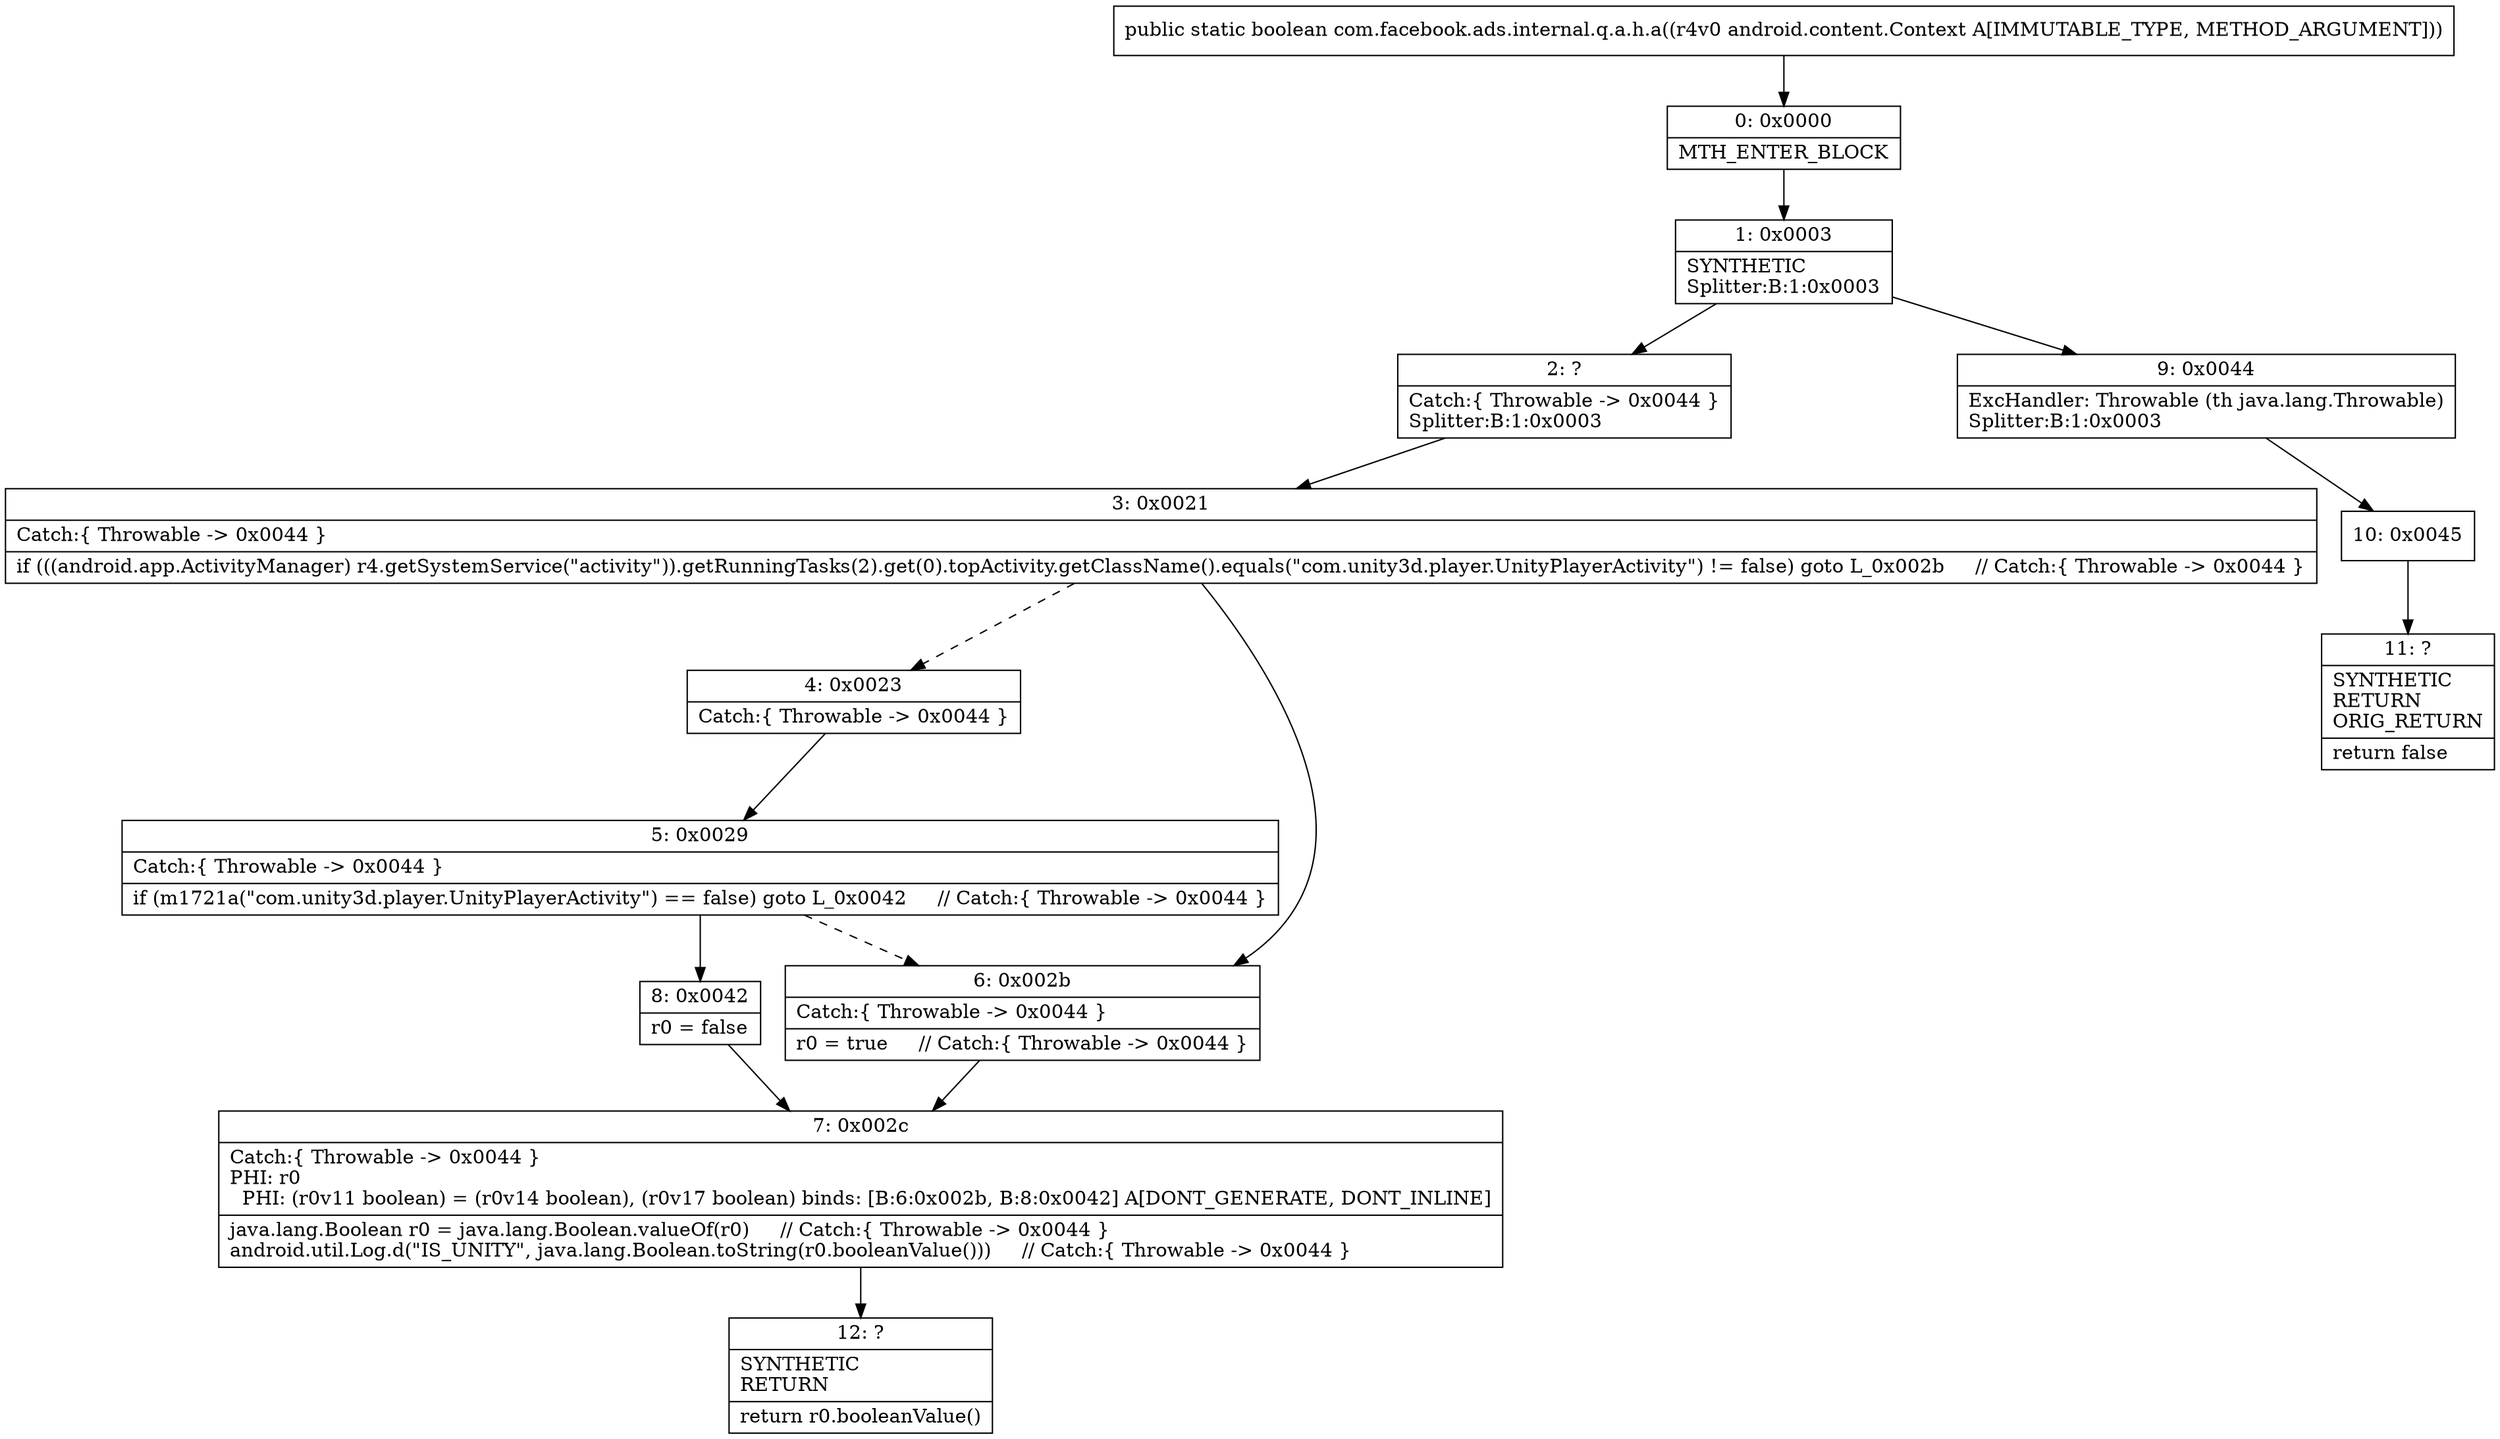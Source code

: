 digraph "CFG forcom.facebook.ads.internal.q.a.h.a(Landroid\/content\/Context;)Z" {
Node_0 [shape=record,label="{0\:\ 0x0000|MTH_ENTER_BLOCK\l}"];
Node_1 [shape=record,label="{1\:\ 0x0003|SYNTHETIC\lSplitter:B:1:0x0003\l}"];
Node_2 [shape=record,label="{2\:\ ?|Catch:\{ Throwable \-\> 0x0044 \}\lSplitter:B:1:0x0003\l}"];
Node_3 [shape=record,label="{3\:\ 0x0021|Catch:\{ Throwable \-\> 0x0044 \}\l|if (((android.app.ActivityManager) r4.getSystemService(\"activity\")).getRunningTasks(2).get(0).topActivity.getClassName().equals(\"com.unity3d.player.UnityPlayerActivity\") != false) goto L_0x002b     \/\/ Catch:\{ Throwable \-\> 0x0044 \}\l}"];
Node_4 [shape=record,label="{4\:\ 0x0023|Catch:\{ Throwable \-\> 0x0044 \}\l}"];
Node_5 [shape=record,label="{5\:\ 0x0029|Catch:\{ Throwable \-\> 0x0044 \}\l|if (m1721a(\"com.unity3d.player.UnityPlayerActivity\") == false) goto L_0x0042     \/\/ Catch:\{ Throwable \-\> 0x0044 \}\l}"];
Node_6 [shape=record,label="{6\:\ 0x002b|Catch:\{ Throwable \-\> 0x0044 \}\l|r0 = true     \/\/ Catch:\{ Throwable \-\> 0x0044 \}\l}"];
Node_7 [shape=record,label="{7\:\ 0x002c|Catch:\{ Throwable \-\> 0x0044 \}\lPHI: r0 \l  PHI: (r0v11 boolean) = (r0v14 boolean), (r0v17 boolean) binds: [B:6:0x002b, B:8:0x0042] A[DONT_GENERATE, DONT_INLINE]\l|java.lang.Boolean r0 = java.lang.Boolean.valueOf(r0)     \/\/ Catch:\{ Throwable \-\> 0x0044 \}\landroid.util.Log.d(\"IS_UNITY\", java.lang.Boolean.toString(r0.booleanValue()))     \/\/ Catch:\{ Throwable \-\> 0x0044 \}\l}"];
Node_8 [shape=record,label="{8\:\ 0x0042|r0 = false\l}"];
Node_9 [shape=record,label="{9\:\ 0x0044|ExcHandler: Throwable (th java.lang.Throwable)\lSplitter:B:1:0x0003\l}"];
Node_10 [shape=record,label="{10\:\ 0x0045}"];
Node_11 [shape=record,label="{11\:\ ?|SYNTHETIC\lRETURN\lORIG_RETURN\l|return false\l}"];
Node_12 [shape=record,label="{12\:\ ?|SYNTHETIC\lRETURN\l|return r0.booleanValue()\l}"];
MethodNode[shape=record,label="{public static boolean com.facebook.ads.internal.q.a.h.a((r4v0 android.content.Context A[IMMUTABLE_TYPE, METHOD_ARGUMENT])) }"];
MethodNode -> Node_0;
Node_0 -> Node_1;
Node_1 -> Node_2;
Node_1 -> Node_9;
Node_2 -> Node_3;
Node_3 -> Node_4[style=dashed];
Node_3 -> Node_6;
Node_4 -> Node_5;
Node_5 -> Node_6[style=dashed];
Node_5 -> Node_8;
Node_6 -> Node_7;
Node_7 -> Node_12;
Node_8 -> Node_7;
Node_9 -> Node_10;
Node_10 -> Node_11;
}

